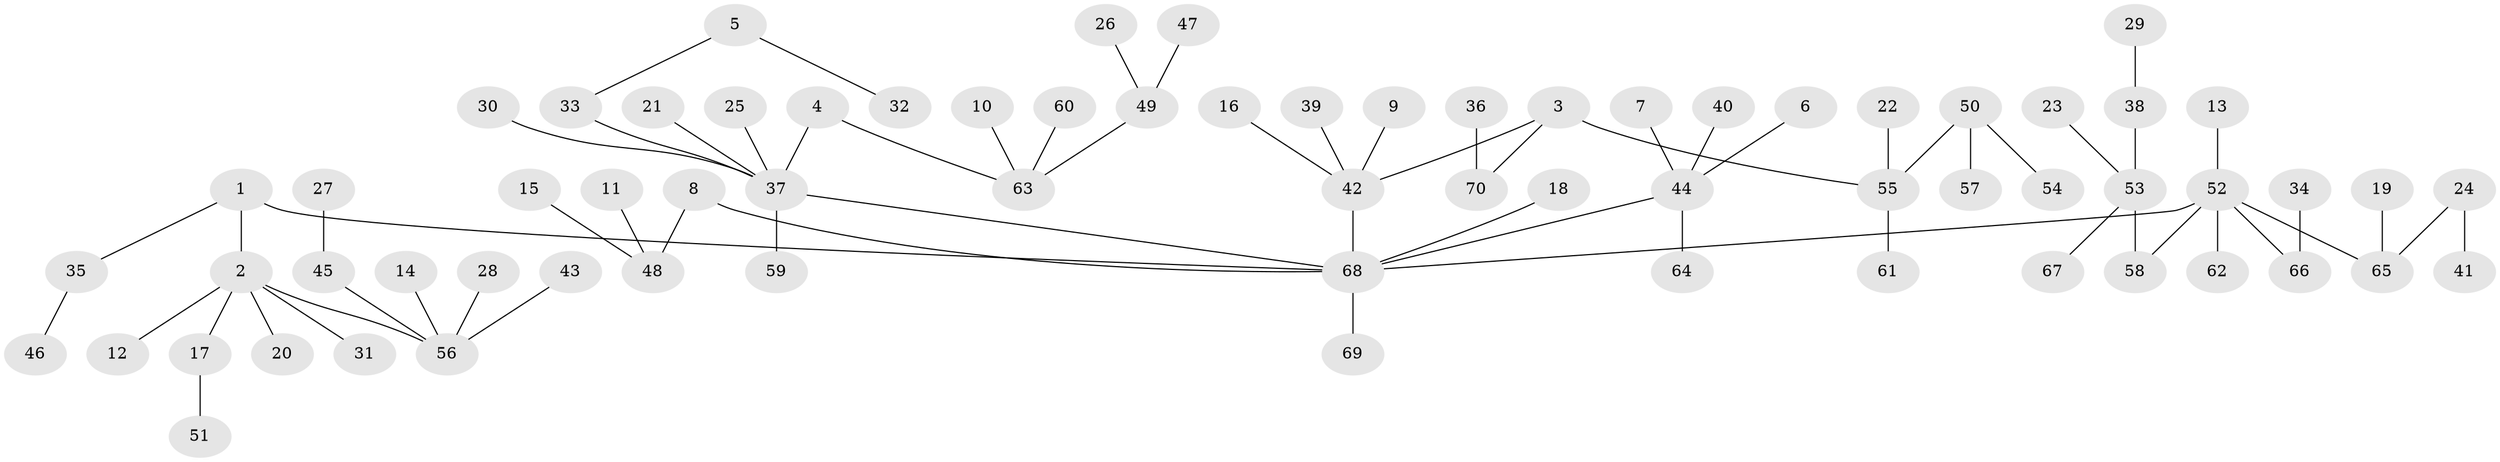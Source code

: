 // original degree distribution, {5: 0.04285714285714286, 3: 0.12142857142857143, 9: 0.007142857142857143, 7: 0.007142857142857143, 8: 0.007142857142857143, 4: 0.03571428571428571, 6: 0.02142857142857143, 2: 0.20714285714285716, 1: 0.55}
// Generated by graph-tools (version 1.1) at 2025/50/03/09/25 03:50:23]
// undirected, 70 vertices, 69 edges
graph export_dot {
graph [start="1"]
  node [color=gray90,style=filled];
  1;
  2;
  3;
  4;
  5;
  6;
  7;
  8;
  9;
  10;
  11;
  12;
  13;
  14;
  15;
  16;
  17;
  18;
  19;
  20;
  21;
  22;
  23;
  24;
  25;
  26;
  27;
  28;
  29;
  30;
  31;
  32;
  33;
  34;
  35;
  36;
  37;
  38;
  39;
  40;
  41;
  42;
  43;
  44;
  45;
  46;
  47;
  48;
  49;
  50;
  51;
  52;
  53;
  54;
  55;
  56;
  57;
  58;
  59;
  60;
  61;
  62;
  63;
  64;
  65;
  66;
  67;
  68;
  69;
  70;
  1 -- 2 [weight=1.0];
  1 -- 35 [weight=1.0];
  1 -- 68 [weight=1.0];
  2 -- 12 [weight=1.0];
  2 -- 17 [weight=1.0];
  2 -- 20 [weight=1.0];
  2 -- 31 [weight=1.0];
  2 -- 56 [weight=1.0];
  3 -- 42 [weight=1.0];
  3 -- 55 [weight=1.0];
  3 -- 70 [weight=1.0];
  4 -- 37 [weight=1.0];
  4 -- 63 [weight=1.0];
  5 -- 32 [weight=1.0];
  5 -- 33 [weight=1.0];
  6 -- 44 [weight=1.0];
  7 -- 44 [weight=1.0];
  8 -- 48 [weight=1.0];
  8 -- 68 [weight=1.0];
  9 -- 42 [weight=1.0];
  10 -- 63 [weight=1.0];
  11 -- 48 [weight=1.0];
  13 -- 52 [weight=1.0];
  14 -- 56 [weight=1.0];
  15 -- 48 [weight=1.0];
  16 -- 42 [weight=1.0];
  17 -- 51 [weight=1.0];
  18 -- 68 [weight=1.0];
  19 -- 65 [weight=1.0];
  21 -- 37 [weight=1.0];
  22 -- 55 [weight=1.0];
  23 -- 53 [weight=1.0];
  24 -- 41 [weight=1.0];
  24 -- 65 [weight=1.0];
  25 -- 37 [weight=1.0];
  26 -- 49 [weight=1.0];
  27 -- 45 [weight=1.0];
  28 -- 56 [weight=1.0];
  29 -- 38 [weight=1.0];
  30 -- 37 [weight=1.0];
  33 -- 37 [weight=1.0];
  34 -- 66 [weight=1.0];
  35 -- 46 [weight=1.0];
  36 -- 70 [weight=1.0];
  37 -- 59 [weight=1.0];
  37 -- 68 [weight=1.0];
  38 -- 53 [weight=1.0];
  39 -- 42 [weight=1.0];
  40 -- 44 [weight=1.0];
  42 -- 68 [weight=1.0];
  43 -- 56 [weight=1.0];
  44 -- 64 [weight=1.0];
  44 -- 68 [weight=1.0];
  45 -- 56 [weight=1.0];
  47 -- 49 [weight=1.0];
  49 -- 63 [weight=1.0];
  50 -- 54 [weight=1.0];
  50 -- 55 [weight=1.0];
  50 -- 57 [weight=1.0];
  52 -- 58 [weight=1.0];
  52 -- 62 [weight=1.0];
  52 -- 65 [weight=1.0];
  52 -- 66 [weight=1.0];
  52 -- 68 [weight=1.0];
  53 -- 58 [weight=1.0];
  53 -- 67 [weight=1.0];
  55 -- 61 [weight=1.0];
  60 -- 63 [weight=1.0];
  68 -- 69 [weight=1.0];
}
